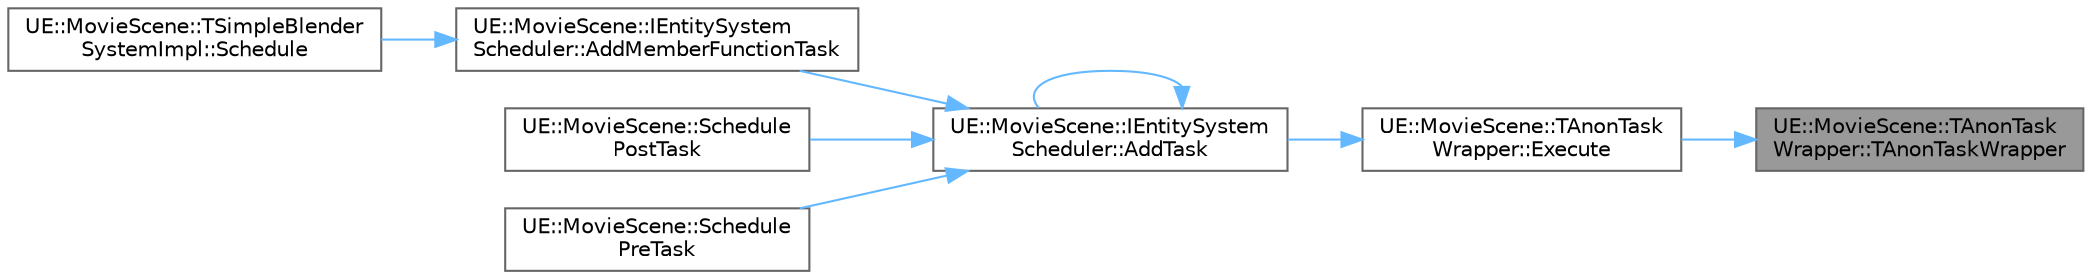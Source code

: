 digraph "UE::MovieScene::TAnonTaskWrapper::TAnonTaskWrapper"
{
 // INTERACTIVE_SVG=YES
 // LATEX_PDF_SIZE
  bgcolor="transparent";
  edge [fontname=Helvetica,fontsize=10,labelfontname=Helvetica,labelfontsize=10];
  node [fontname=Helvetica,fontsize=10,shape=box,height=0.2,width=0.4];
  rankdir="RL";
  Node1 [id="Node000001",label="UE::MovieScene::TAnonTask\lWrapper::TAnonTaskWrapper",height=0.2,width=0.4,color="gray40", fillcolor="grey60", style="filled", fontcolor="black",tooltip=" "];
  Node1 -> Node2 [id="edge1_Node000001_Node000002",dir="back",color="steelblue1",style="solid",tooltip=" "];
  Node2 [id="Node000002",label="UE::MovieScene::TAnonTask\lWrapper::Execute",height=0.2,width=0.4,color="grey40", fillcolor="white", style="filled",URL="$d4/d96/structUE_1_1MovieScene_1_1TAnonTaskWrapper.html#accefa19da07f70185546802127adaef2",tooltip=" "];
  Node2 -> Node3 [id="edge2_Node000002_Node000003",dir="back",color="steelblue1",style="solid",tooltip=" "];
  Node3 [id="Node000003",label="UE::MovieScene::IEntitySystem\lScheduler::AddTask",height=0.2,width=0.4,color="grey40", fillcolor="white", style="filled",URL="$de/d53/classUE_1_1MovieScene_1_1IEntitySystemScheduler.html#a7db480675a5915a773265aed12522f56",tooltip="Add a new task of the specified type for the currently open node ID."];
  Node3 -> Node4 [id="edge3_Node000003_Node000004",dir="back",color="steelblue1",style="solid",tooltip=" "];
  Node4 [id="Node000004",label="UE::MovieScene::IEntitySystem\lScheduler::AddMemberFunctionTask",height=0.2,width=0.4,color="grey40", fillcolor="white", style="filled",URL="$de/d53/classUE_1_1MovieScene_1_1IEntitySystemScheduler.html#a1bfc4125c3135aa3d82cf386ca874c36",tooltip="Add a new task that calls a member function of the type void (*)()"];
  Node4 -> Node5 [id="edge4_Node000004_Node000005",dir="back",color="steelblue1",style="solid",tooltip=" "];
  Node5 [id="Node000005",label="UE::MovieScene::TSimpleBlender\lSystemImpl::Schedule",height=0.2,width=0.4,color="grey40", fillcolor="white", style="filled",URL="$d1/d5f/classUE_1_1MovieScene_1_1TSimpleBlenderSystemImpl.html#a85efbc60206c4c9e2a29f5deedc3b8e0",tooltip=" "];
  Node3 -> Node3 [id="edge5_Node000003_Node000003",dir="back",color="steelblue1",style="solid",tooltip=" "];
  Node3 -> Node6 [id="edge6_Node000003_Node000006",dir="back",color="steelblue1",style="solid",tooltip=" "];
  Node6 [id="Node000006",label="UE::MovieScene::Schedule\lPostTask",height=0.2,width=0.4,color="grey40", fillcolor="white", style="filled",URL="$d1/dd1/namespaceUE_1_1MovieScene.html#a890bd73454b5efe1e06da14761ce6203",tooltip=" "];
  Node3 -> Node7 [id="edge7_Node000003_Node000007",dir="back",color="steelblue1",style="solid",tooltip=" "];
  Node7 [id="Node000007",label="UE::MovieScene::Schedule\lPreTask",height=0.2,width=0.4,color="grey40", fillcolor="white", style="filled",URL="$d1/dd1/namespaceUE_1_1MovieScene.html#aa9c4fff3fc5d61f1e5034cc579168047",tooltip=" "];
}
